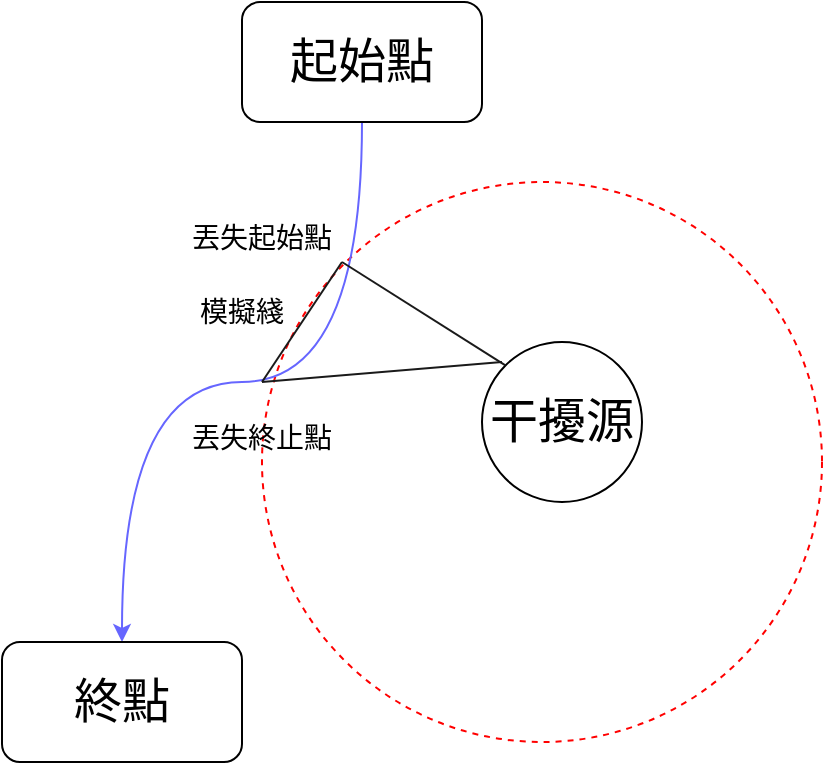 <mxfile version="16.1.2" type="github">
  <diagram id="amrZpSWuf85oC7Gn9W7X" name="Page-1">
    <mxGraphModel dx="923" dy="375" grid="1" gridSize="10" guides="1" tooltips="1" connect="1" arrows="1" fold="1" page="1" pageScale="1" pageWidth="827" pageHeight="1169" math="0" shadow="0">
      <root>
        <mxCell id="0" />
        <mxCell id="1" parent="0" />
        <mxCell id="kFAgW7ydbyZMMfaz00AP-5" value="" style="ellipse;whiteSpace=wrap;html=1;aspect=fixed;dashed=1;strokeColor=#FF0000;" vertex="1" parent="1">
          <mxGeometry x="240" y="120" width="280" height="280" as="geometry" />
        </mxCell>
        <mxCell id="kFAgW7ydbyZMMfaz00AP-1" value="" style="curved=1;endArrow=classic;html=1;rounded=0;entryX=0.5;entryY=0;entryDx=0;entryDy=0;strokeColor=#6666FF;edgeStyle=orthogonalEdgeStyle;exitX=0.5;exitY=1;exitDx=0;exitDy=0;" edge="1" parent="1" source="kFAgW7ydbyZMMfaz00AP-3" target="kFAgW7ydbyZMMfaz00AP-4">
          <mxGeometry width="50" height="50" relative="1" as="geometry">
            <mxPoint x="200" y="90" as="sourcePoint" />
            <mxPoint x="160" y="320" as="targetPoint" />
          </mxGeometry>
        </mxCell>
        <mxCell id="kFAgW7ydbyZMMfaz00AP-2" value="&lt;font style=&quot;font-size: 24px&quot;&gt;干擾源&lt;/font&gt;" style="ellipse;whiteSpace=wrap;html=1;aspect=fixed;" vertex="1" parent="1">
          <mxGeometry x="350" y="200" width="80" height="80" as="geometry" />
        </mxCell>
        <mxCell id="kFAgW7ydbyZMMfaz00AP-3" value="&lt;font style=&quot;font-size: 24px&quot;&gt;起始點&lt;/font&gt;" style="rounded=1;whiteSpace=wrap;html=1;" vertex="1" parent="1">
          <mxGeometry x="230" y="30" width="120" height="60" as="geometry" />
        </mxCell>
        <mxCell id="kFAgW7ydbyZMMfaz00AP-4" value="&lt;font style=&quot;font-size: 24px&quot;&gt;終點&lt;/font&gt;" style="rounded=1;whiteSpace=wrap;html=1;" vertex="1" parent="1">
          <mxGeometry x="110" y="350" width="120" height="60" as="geometry" />
        </mxCell>
        <mxCell id="kFAgW7ydbyZMMfaz00AP-9" value="" style="endArrow=none;html=1;rounded=0;strokeColor=#1A1A1A;curved=1;entryX=0;entryY=0;entryDx=0;entryDy=0;" edge="1" parent="1" target="kFAgW7ydbyZMMfaz00AP-2">
          <mxGeometry width="50" height="50" relative="1" as="geometry">
            <mxPoint x="280" y="160" as="sourcePoint" />
            <mxPoint x="440" y="210" as="targetPoint" />
          </mxGeometry>
        </mxCell>
        <mxCell id="kFAgW7ydbyZMMfaz00AP-10" value="" style="endArrow=none;html=1;rounded=0;strokeColor=#1A1A1A;curved=1;" edge="1" parent="1">
          <mxGeometry width="50" height="50" relative="1" as="geometry">
            <mxPoint x="240" y="220" as="sourcePoint" />
            <mxPoint x="360" y="210" as="targetPoint" />
          </mxGeometry>
        </mxCell>
        <mxCell id="kFAgW7ydbyZMMfaz00AP-11" value="" style="endArrow=none;html=1;rounded=0;strokeColor=#1A1A1A;curved=1;" edge="1" parent="1">
          <mxGeometry width="50" height="50" relative="1" as="geometry">
            <mxPoint x="240" y="220" as="sourcePoint" />
            <mxPoint x="280" y="160" as="targetPoint" />
          </mxGeometry>
        </mxCell>
        <mxCell id="kFAgW7ydbyZMMfaz00AP-12" value="&lt;font style=&quot;font-size: 14px&quot;&gt;丟失起始點&lt;/font&gt;" style="text;html=1;strokeColor=none;fillColor=none;align=center;verticalAlign=middle;whiteSpace=wrap;rounded=0;dashed=1;fontSize=24;" vertex="1" parent="1">
          <mxGeometry x="200" y="130" width="80" height="30" as="geometry" />
        </mxCell>
        <mxCell id="kFAgW7ydbyZMMfaz00AP-13" value="&lt;font style=&quot;font-size: 14px&quot;&gt;丟失終止點&lt;/font&gt;" style="text;html=1;strokeColor=none;fillColor=none;align=center;verticalAlign=middle;whiteSpace=wrap;rounded=0;dashed=1;fontSize=24;" vertex="1" parent="1">
          <mxGeometry x="200" y="230" width="80" height="30" as="geometry" />
        </mxCell>
        <mxCell id="kFAgW7ydbyZMMfaz00AP-14" value="模擬綫" style="text;html=1;strokeColor=none;fillColor=none;align=center;verticalAlign=middle;whiteSpace=wrap;rounded=0;dashed=1;fontSize=14;" vertex="1" parent="1">
          <mxGeometry x="200" y="170" width="60" height="30" as="geometry" />
        </mxCell>
      </root>
    </mxGraphModel>
  </diagram>
</mxfile>
